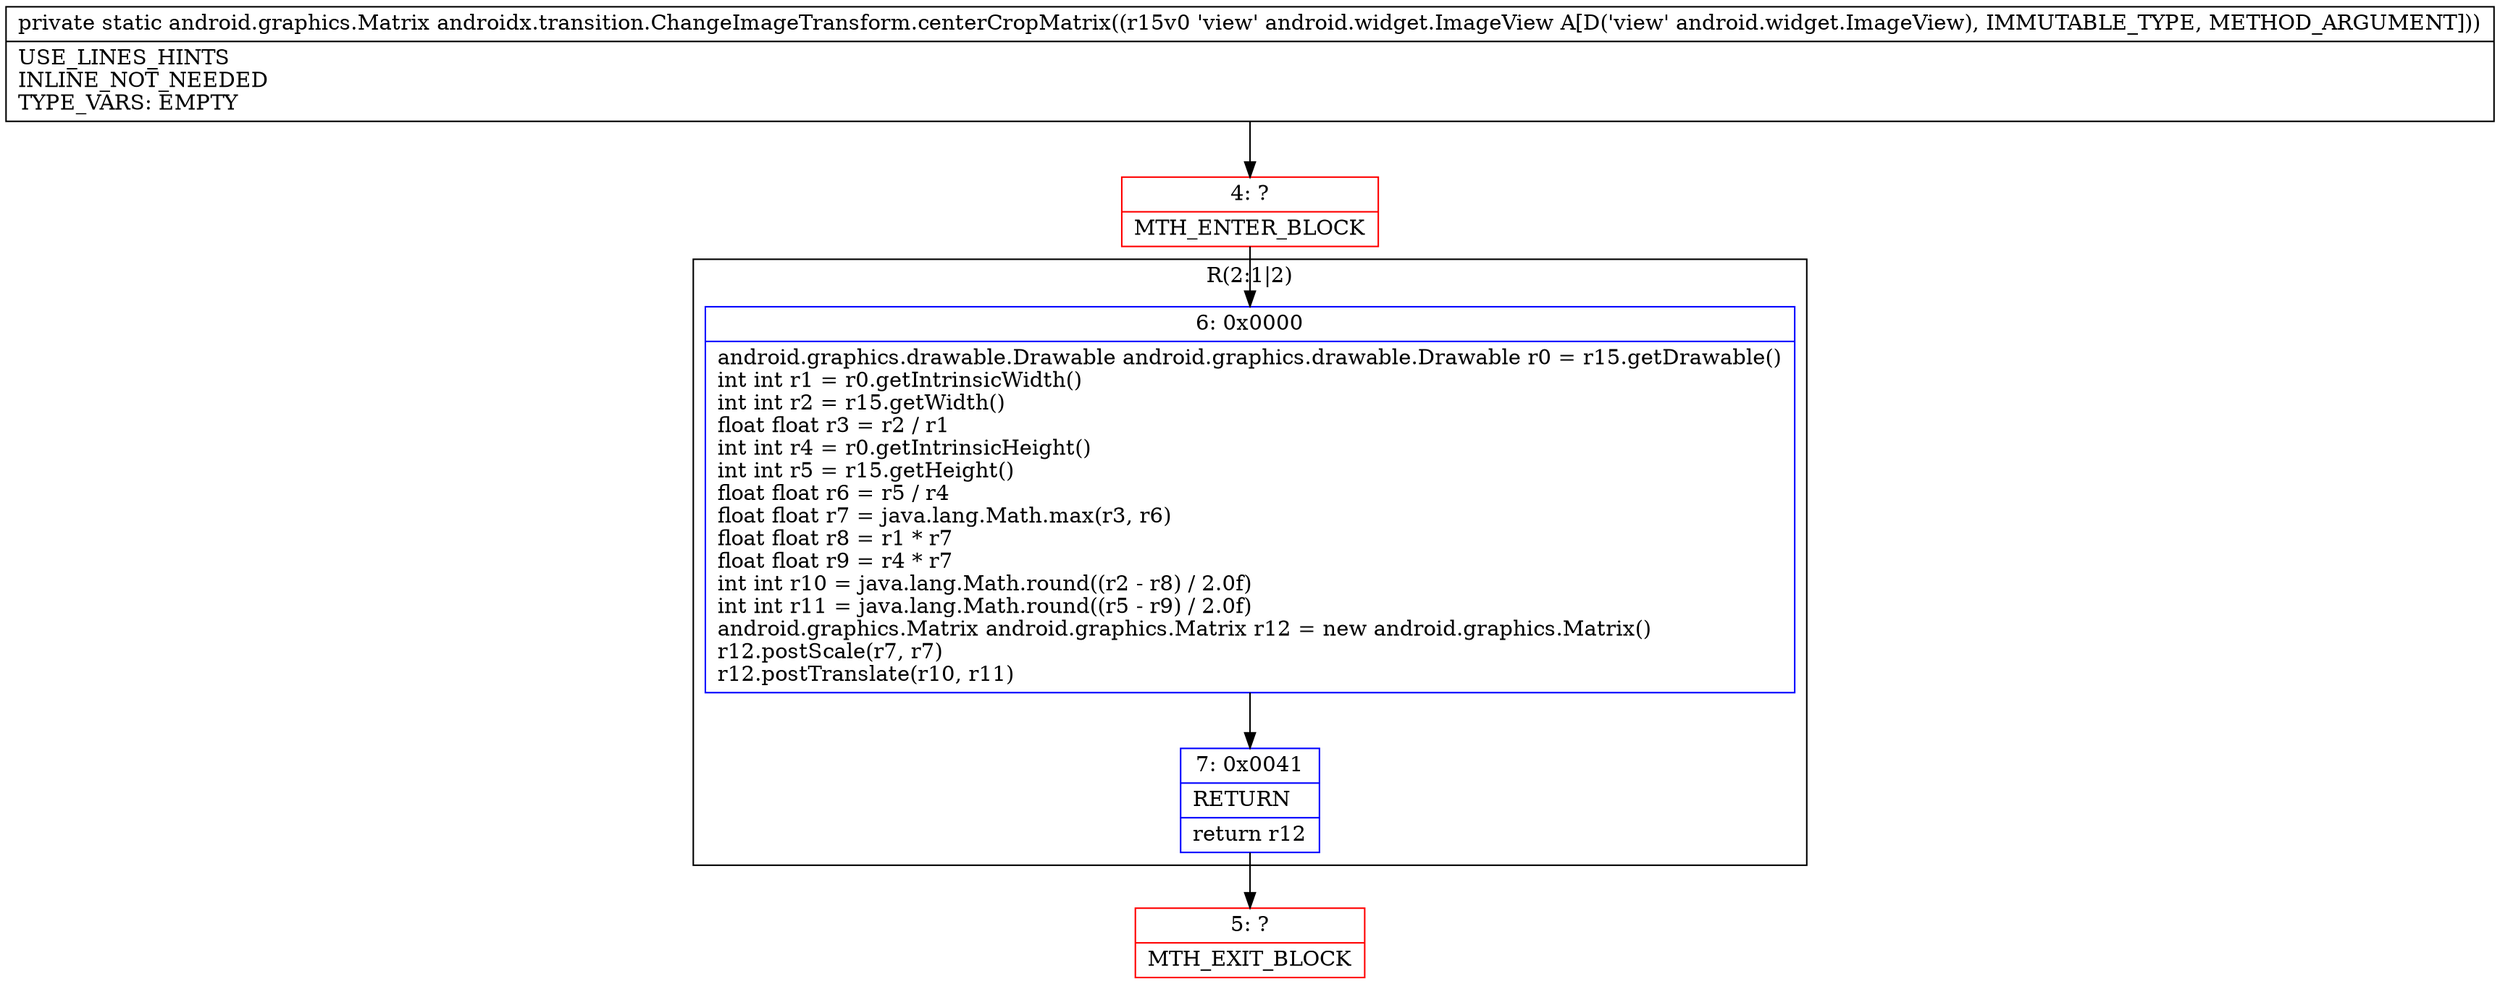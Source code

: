 digraph "CFG forandroidx.transition.ChangeImageTransform.centerCropMatrix(Landroid\/widget\/ImageView;)Landroid\/graphics\/Matrix;" {
subgraph cluster_Region_766717477 {
label = "R(2:1|2)";
node [shape=record,color=blue];
Node_6 [shape=record,label="{6\:\ 0x0000|android.graphics.drawable.Drawable android.graphics.drawable.Drawable r0 = r15.getDrawable()\lint int r1 = r0.getIntrinsicWidth()\lint int r2 = r15.getWidth()\lfloat float r3 = r2 \/ r1\lint int r4 = r0.getIntrinsicHeight()\lint int r5 = r15.getHeight()\lfloat float r6 = r5 \/ r4\lfloat float r7 = java.lang.Math.max(r3, r6)\lfloat float r8 = r1 * r7\lfloat float r9 = r4 * r7\lint int r10 = java.lang.Math.round((r2 \- r8) \/ 2.0f)\lint int r11 = java.lang.Math.round((r5 \- r9) \/ 2.0f)\landroid.graphics.Matrix android.graphics.Matrix r12 = new android.graphics.Matrix()\lr12.postScale(r7, r7)\lr12.postTranslate(r10, r11)\l}"];
Node_7 [shape=record,label="{7\:\ 0x0041|RETURN\l|return r12\l}"];
}
Node_4 [shape=record,color=red,label="{4\:\ ?|MTH_ENTER_BLOCK\l}"];
Node_5 [shape=record,color=red,label="{5\:\ ?|MTH_EXIT_BLOCK\l}"];
MethodNode[shape=record,label="{private static android.graphics.Matrix androidx.transition.ChangeImageTransform.centerCropMatrix((r15v0 'view' android.widget.ImageView A[D('view' android.widget.ImageView), IMMUTABLE_TYPE, METHOD_ARGUMENT]))  | USE_LINES_HINTS\lINLINE_NOT_NEEDED\lTYPE_VARS: EMPTY\l}"];
MethodNode -> Node_4;Node_6 -> Node_7;
Node_7 -> Node_5;
Node_4 -> Node_6;
}

